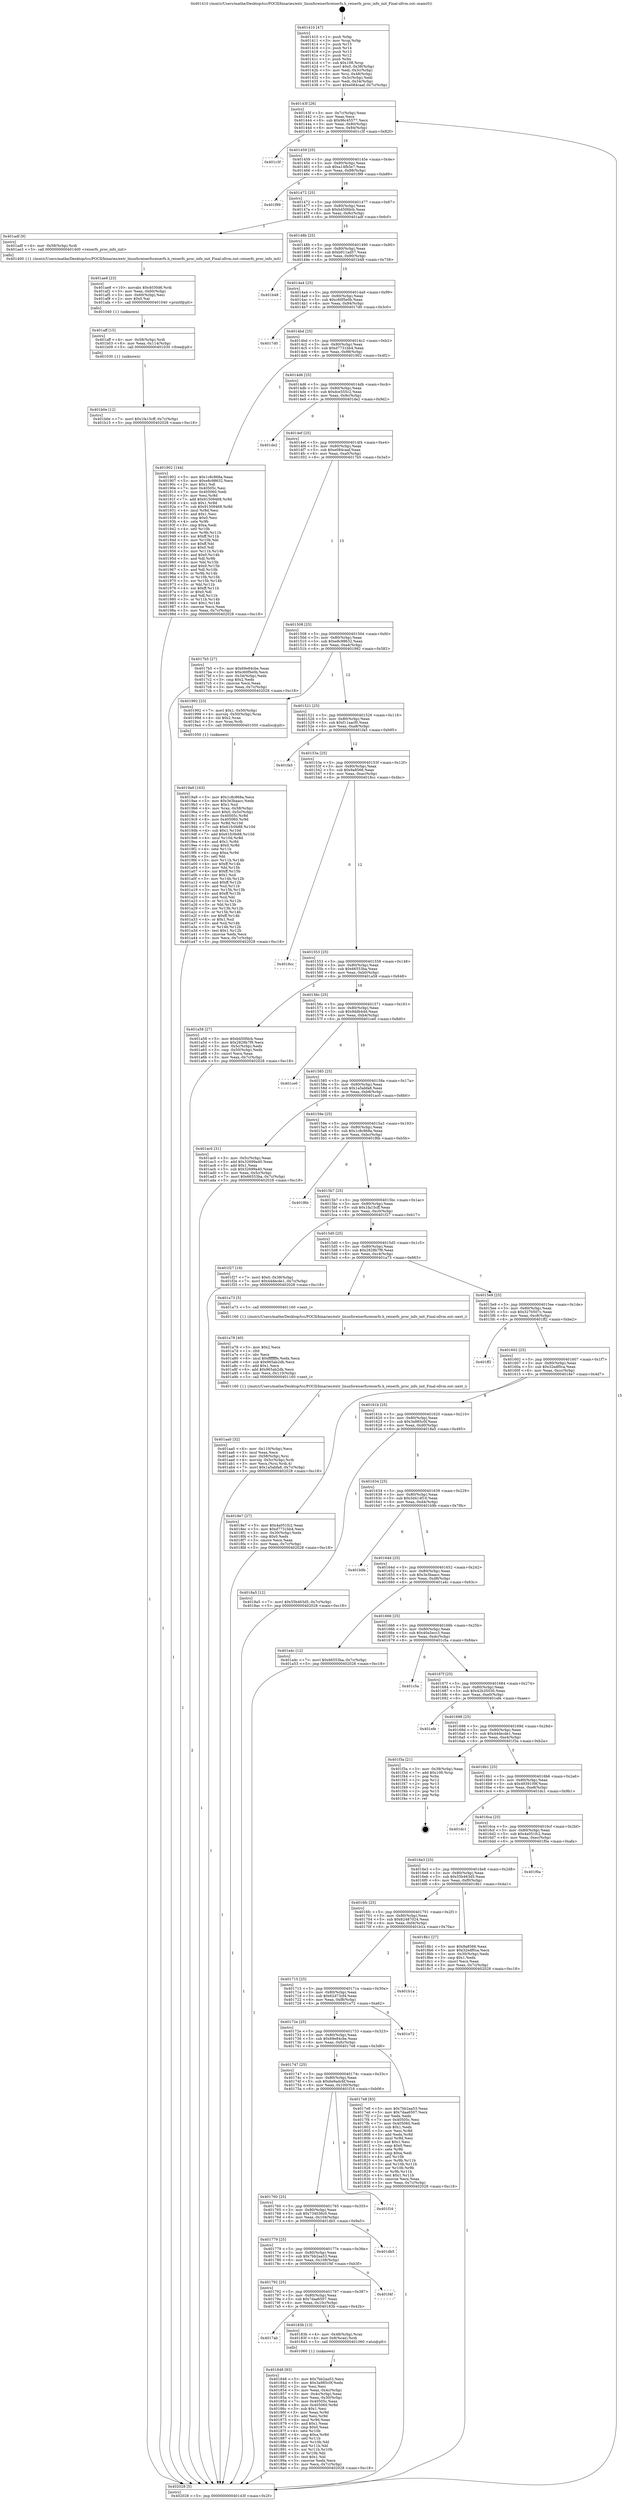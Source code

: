 digraph "0x401410" {
  label = "0x401410 (/mnt/c/Users/mathe/Desktop/tcc/POCII/binaries/extr_linuxfsreiserfsreiserfs.h_reiserfs_proc_info_init_Final-ollvm.out::main(0))"
  labelloc = "t"
  node[shape=record]

  Entry [label="",width=0.3,height=0.3,shape=circle,fillcolor=black,style=filled]
  "0x40143f" [label="{
     0x40143f [26]\l
     | [instrs]\l
     &nbsp;&nbsp;0x40143f \<+3\>: mov -0x7c(%rbp),%eax\l
     &nbsp;&nbsp;0x401442 \<+2\>: mov %eax,%ecx\l
     &nbsp;&nbsp;0x401444 \<+6\>: sub $0x96c45577,%ecx\l
     &nbsp;&nbsp;0x40144a \<+3\>: mov %eax,-0x80(%rbp)\l
     &nbsp;&nbsp;0x40144d \<+6\>: mov %ecx,-0x84(%rbp)\l
     &nbsp;&nbsp;0x401453 \<+6\>: je 0000000000401c3f \<main+0x82f\>\l
  }"]
  "0x401c3f" [label="{
     0x401c3f\l
  }", style=dashed]
  "0x401459" [label="{
     0x401459 [25]\l
     | [instrs]\l
     &nbsp;&nbsp;0x401459 \<+5\>: jmp 000000000040145e \<main+0x4e\>\l
     &nbsp;&nbsp;0x40145e \<+3\>: mov -0x80(%rbp),%eax\l
     &nbsp;&nbsp;0x401461 \<+5\>: sub $0xa14fb5e7,%eax\l
     &nbsp;&nbsp;0x401466 \<+6\>: mov %eax,-0x88(%rbp)\l
     &nbsp;&nbsp;0x40146c \<+6\>: je 0000000000401f99 \<main+0xb89\>\l
  }"]
  Exit [label="",width=0.3,height=0.3,shape=circle,fillcolor=black,style=filled,peripheries=2]
  "0x401f99" [label="{
     0x401f99\l
  }", style=dashed]
  "0x401472" [label="{
     0x401472 [25]\l
     | [instrs]\l
     &nbsp;&nbsp;0x401472 \<+5\>: jmp 0000000000401477 \<main+0x67\>\l
     &nbsp;&nbsp;0x401477 \<+3\>: mov -0x80(%rbp),%eax\l
     &nbsp;&nbsp;0x40147a \<+5\>: sub $0xb450fdcb,%eax\l
     &nbsp;&nbsp;0x40147f \<+6\>: mov %eax,-0x8c(%rbp)\l
     &nbsp;&nbsp;0x401485 \<+6\>: je 0000000000401adf \<main+0x6cf\>\l
  }"]
  "0x401b0e" [label="{
     0x401b0e [12]\l
     | [instrs]\l
     &nbsp;&nbsp;0x401b0e \<+7\>: movl $0x1fa15cff,-0x7c(%rbp)\l
     &nbsp;&nbsp;0x401b15 \<+5\>: jmp 0000000000402028 \<main+0xc18\>\l
  }"]
  "0x401adf" [label="{
     0x401adf [9]\l
     | [instrs]\l
     &nbsp;&nbsp;0x401adf \<+4\>: mov -0x58(%rbp),%rdi\l
     &nbsp;&nbsp;0x401ae3 \<+5\>: call 0000000000401400 \<reiserfs_proc_info_init\>\l
     | [calls]\l
     &nbsp;&nbsp;0x401400 \{1\} (/mnt/c/Users/mathe/Desktop/tcc/POCII/binaries/extr_linuxfsreiserfsreiserfs.h_reiserfs_proc_info_init_Final-ollvm.out::reiserfs_proc_info_init)\l
  }"]
  "0x40148b" [label="{
     0x40148b [25]\l
     | [instrs]\l
     &nbsp;&nbsp;0x40148b \<+5\>: jmp 0000000000401490 \<main+0x80\>\l
     &nbsp;&nbsp;0x401490 \<+3\>: mov -0x80(%rbp),%eax\l
     &nbsp;&nbsp;0x401493 \<+5\>: sub $0xb911ad57,%eax\l
     &nbsp;&nbsp;0x401498 \<+6\>: mov %eax,-0x90(%rbp)\l
     &nbsp;&nbsp;0x40149e \<+6\>: je 0000000000401b48 \<main+0x738\>\l
  }"]
  "0x401aff" [label="{
     0x401aff [15]\l
     | [instrs]\l
     &nbsp;&nbsp;0x401aff \<+4\>: mov -0x58(%rbp),%rdi\l
     &nbsp;&nbsp;0x401b03 \<+6\>: mov %eax,-0x114(%rbp)\l
     &nbsp;&nbsp;0x401b09 \<+5\>: call 0000000000401030 \<free@plt\>\l
     | [calls]\l
     &nbsp;&nbsp;0x401030 \{1\} (unknown)\l
  }"]
  "0x401b48" [label="{
     0x401b48\l
  }", style=dashed]
  "0x4014a4" [label="{
     0x4014a4 [25]\l
     | [instrs]\l
     &nbsp;&nbsp;0x4014a4 \<+5\>: jmp 00000000004014a9 \<main+0x99\>\l
     &nbsp;&nbsp;0x4014a9 \<+3\>: mov -0x80(%rbp),%eax\l
     &nbsp;&nbsp;0x4014ac \<+5\>: sub $0xc60f5e0b,%eax\l
     &nbsp;&nbsp;0x4014b1 \<+6\>: mov %eax,-0x94(%rbp)\l
     &nbsp;&nbsp;0x4014b7 \<+6\>: je 00000000004017d0 \<main+0x3c0\>\l
  }"]
  "0x401ae8" [label="{
     0x401ae8 [23]\l
     | [instrs]\l
     &nbsp;&nbsp;0x401ae8 \<+10\>: movabs $0x4030d6,%rdi\l
     &nbsp;&nbsp;0x401af2 \<+3\>: mov %eax,-0x60(%rbp)\l
     &nbsp;&nbsp;0x401af5 \<+3\>: mov -0x60(%rbp),%esi\l
     &nbsp;&nbsp;0x401af8 \<+2\>: mov $0x0,%al\l
     &nbsp;&nbsp;0x401afa \<+5\>: call 0000000000401040 \<printf@plt\>\l
     | [calls]\l
     &nbsp;&nbsp;0x401040 \{1\} (unknown)\l
  }"]
  "0x4017d0" [label="{
     0x4017d0\l
  }", style=dashed]
  "0x4014bd" [label="{
     0x4014bd [25]\l
     | [instrs]\l
     &nbsp;&nbsp;0x4014bd \<+5\>: jmp 00000000004014c2 \<main+0xb2\>\l
     &nbsp;&nbsp;0x4014c2 \<+3\>: mov -0x80(%rbp),%eax\l
     &nbsp;&nbsp;0x4014c5 \<+5\>: sub $0xd7731bb4,%eax\l
     &nbsp;&nbsp;0x4014ca \<+6\>: mov %eax,-0x98(%rbp)\l
     &nbsp;&nbsp;0x4014d0 \<+6\>: je 0000000000401902 \<main+0x4f2\>\l
  }"]
  "0x401aa0" [label="{
     0x401aa0 [32]\l
     | [instrs]\l
     &nbsp;&nbsp;0x401aa0 \<+6\>: mov -0x110(%rbp),%ecx\l
     &nbsp;&nbsp;0x401aa6 \<+3\>: imul %eax,%ecx\l
     &nbsp;&nbsp;0x401aa9 \<+4\>: mov -0x58(%rbp),%rsi\l
     &nbsp;&nbsp;0x401aad \<+4\>: movslq -0x5c(%rbp),%rdi\l
     &nbsp;&nbsp;0x401ab1 \<+3\>: mov %ecx,(%rsi,%rdi,4)\l
     &nbsp;&nbsp;0x401ab4 \<+7\>: movl $0x1a5abfa8,-0x7c(%rbp)\l
     &nbsp;&nbsp;0x401abb \<+5\>: jmp 0000000000402028 \<main+0xc18\>\l
  }"]
  "0x401902" [label="{
     0x401902 [144]\l
     | [instrs]\l
     &nbsp;&nbsp;0x401902 \<+5\>: mov $0x1c8c868a,%eax\l
     &nbsp;&nbsp;0x401907 \<+5\>: mov $0xe8c98632,%ecx\l
     &nbsp;&nbsp;0x40190c \<+2\>: mov $0x1,%dl\l
     &nbsp;&nbsp;0x40190e \<+7\>: mov 0x40505c,%esi\l
     &nbsp;&nbsp;0x401915 \<+7\>: mov 0x405060,%edi\l
     &nbsp;&nbsp;0x40191c \<+3\>: mov %esi,%r8d\l
     &nbsp;&nbsp;0x40191f \<+7\>: add $0x91509468,%r8d\l
     &nbsp;&nbsp;0x401926 \<+4\>: sub $0x1,%r8d\l
     &nbsp;&nbsp;0x40192a \<+7\>: sub $0x91509468,%r8d\l
     &nbsp;&nbsp;0x401931 \<+4\>: imul %r8d,%esi\l
     &nbsp;&nbsp;0x401935 \<+3\>: and $0x1,%esi\l
     &nbsp;&nbsp;0x401938 \<+3\>: cmp $0x0,%esi\l
     &nbsp;&nbsp;0x40193b \<+4\>: sete %r9b\l
     &nbsp;&nbsp;0x40193f \<+3\>: cmp $0xa,%edi\l
     &nbsp;&nbsp;0x401942 \<+4\>: setl %r10b\l
     &nbsp;&nbsp;0x401946 \<+3\>: mov %r9b,%r11b\l
     &nbsp;&nbsp;0x401949 \<+4\>: xor $0xff,%r11b\l
     &nbsp;&nbsp;0x40194d \<+3\>: mov %r10b,%bl\l
     &nbsp;&nbsp;0x401950 \<+3\>: xor $0xff,%bl\l
     &nbsp;&nbsp;0x401953 \<+3\>: xor $0x0,%dl\l
     &nbsp;&nbsp;0x401956 \<+3\>: mov %r11b,%r14b\l
     &nbsp;&nbsp;0x401959 \<+4\>: and $0x0,%r14b\l
     &nbsp;&nbsp;0x40195d \<+3\>: and %dl,%r9b\l
     &nbsp;&nbsp;0x401960 \<+3\>: mov %bl,%r15b\l
     &nbsp;&nbsp;0x401963 \<+4\>: and $0x0,%r15b\l
     &nbsp;&nbsp;0x401967 \<+3\>: and %dl,%r10b\l
     &nbsp;&nbsp;0x40196a \<+3\>: or %r9b,%r14b\l
     &nbsp;&nbsp;0x40196d \<+3\>: or %r10b,%r15b\l
     &nbsp;&nbsp;0x401970 \<+3\>: xor %r15b,%r14b\l
     &nbsp;&nbsp;0x401973 \<+3\>: or %bl,%r11b\l
     &nbsp;&nbsp;0x401976 \<+4\>: xor $0xff,%r11b\l
     &nbsp;&nbsp;0x40197a \<+3\>: or $0x0,%dl\l
     &nbsp;&nbsp;0x40197d \<+3\>: and %dl,%r11b\l
     &nbsp;&nbsp;0x401980 \<+3\>: or %r11b,%r14b\l
     &nbsp;&nbsp;0x401983 \<+4\>: test $0x1,%r14b\l
     &nbsp;&nbsp;0x401987 \<+3\>: cmovne %ecx,%eax\l
     &nbsp;&nbsp;0x40198a \<+3\>: mov %eax,-0x7c(%rbp)\l
     &nbsp;&nbsp;0x40198d \<+5\>: jmp 0000000000402028 \<main+0xc18\>\l
  }"]
  "0x4014d6" [label="{
     0x4014d6 [25]\l
     | [instrs]\l
     &nbsp;&nbsp;0x4014d6 \<+5\>: jmp 00000000004014db \<main+0xcb\>\l
     &nbsp;&nbsp;0x4014db \<+3\>: mov -0x80(%rbp),%eax\l
     &nbsp;&nbsp;0x4014de \<+5\>: sub $0xdce555c2,%eax\l
     &nbsp;&nbsp;0x4014e3 \<+6\>: mov %eax,-0x9c(%rbp)\l
     &nbsp;&nbsp;0x4014e9 \<+6\>: je 0000000000401de2 \<main+0x9d2\>\l
  }"]
  "0x401a78" [label="{
     0x401a78 [40]\l
     | [instrs]\l
     &nbsp;&nbsp;0x401a78 \<+5\>: mov $0x2,%ecx\l
     &nbsp;&nbsp;0x401a7d \<+1\>: cltd\l
     &nbsp;&nbsp;0x401a7e \<+2\>: idiv %ecx\l
     &nbsp;&nbsp;0x401a80 \<+6\>: imul $0xfffffffe,%edx,%ecx\l
     &nbsp;&nbsp;0x401a86 \<+6\>: sub $0x965ab2db,%ecx\l
     &nbsp;&nbsp;0x401a8c \<+3\>: add $0x1,%ecx\l
     &nbsp;&nbsp;0x401a8f \<+6\>: add $0x965ab2db,%ecx\l
     &nbsp;&nbsp;0x401a95 \<+6\>: mov %ecx,-0x110(%rbp)\l
     &nbsp;&nbsp;0x401a9b \<+5\>: call 0000000000401160 \<next_i\>\l
     | [calls]\l
     &nbsp;&nbsp;0x401160 \{1\} (/mnt/c/Users/mathe/Desktop/tcc/POCII/binaries/extr_linuxfsreiserfsreiserfs.h_reiserfs_proc_info_init_Final-ollvm.out::next_i)\l
  }"]
  "0x401de2" [label="{
     0x401de2\l
  }", style=dashed]
  "0x4014ef" [label="{
     0x4014ef [25]\l
     | [instrs]\l
     &nbsp;&nbsp;0x4014ef \<+5\>: jmp 00000000004014f4 \<main+0xe4\>\l
     &nbsp;&nbsp;0x4014f4 \<+3\>: mov -0x80(%rbp),%eax\l
     &nbsp;&nbsp;0x4014f7 \<+5\>: sub $0xe084caaf,%eax\l
     &nbsp;&nbsp;0x4014fc \<+6\>: mov %eax,-0xa0(%rbp)\l
     &nbsp;&nbsp;0x401502 \<+6\>: je 00000000004017b5 \<main+0x3a5\>\l
  }"]
  "0x4019a9" [label="{
     0x4019a9 [163]\l
     | [instrs]\l
     &nbsp;&nbsp;0x4019a9 \<+5\>: mov $0x1c8c868a,%ecx\l
     &nbsp;&nbsp;0x4019ae \<+5\>: mov $0x3e3baacc,%edx\l
     &nbsp;&nbsp;0x4019b3 \<+3\>: mov $0x1,%sil\l
     &nbsp;&nbsp;0x4019b6 \<+4\>: mov %rax,-0x58(%rbp)\l
     &nbsp;&nbsp;0x4019ba \<+7\>: movl $0x0,-0x5c(%rbp)\l
     &nbsp;&nbsp;0x4019c1 \<+8\>: mov 0x40505c,%r8d\l
     &nbsp;&nbsp;0x4019c9 \<+8\>: mov 0x405060,%r9d\l
     &nbsp;&nbsp;0x4019d1 \<+3\>: mov %r8d,%r10d\l
     &nbsp;&nbsp;0x4019d4 \<+7\>: sub $0x61fc0b88,%r10d\l
     &nbsp;&nbsp;0x4019db \<+4\>: sub $0x1,%r10d\l
     &nbsp;&nbsp;0x4019df \<+7\>: add $0x61fc0b88,%r10d\l
     &nbsp;&nbsp;0x4019e6 \<+4\>: imul %r10d,%r8d\l
     &nbsp;&nbsp;0x4019ea \<+4\>: and $0x1,%r8d\l
     &nbsp;&nbsp;0x4019ee \<+4\>: cmp $0x0,%r8d\l
     &nbsp;&nbsp;0x4019f2 \<+4\>: sete %r11b\l
     &nbsp;&nbsp;0x4019f6 \<+4\>: cmp $0xa,%r9d\l
     &nbsp;&nbsp;0x4019fa \<+3\>: setl %bl\l
     &nbsp;&nbsp;0x4019fd \<+3\>: mov %r11b,%r14b\l
     &nbsp;&nbsp;0x401a00 \<+4\>: xor $0xff,%r14b\l
     &nbsp;&nbsp;0x401a04 \<+3\>: mov %bl,%r15b\l
     &nbsp;&nbsp;0x401a07 \<+4\>: xor $0xff,%r15b\l
     &nbsp;&nbsp;0x401a0b \<+4\>: xor $0x1,%sil\l
     &nbsp;&nbsp;0x401a0f \<+3\>: mov %r14b,%r12b\l
     &nbsp;&nbsp;0x401a12 \<+4\>: and $0xff,%r12b\l
     &nbsp;&nbsp;0x401a16 \<+3\>: and %sil,%r11b\l
     &nbsp;&nbsp;0x401a19 \<+3\>: mov %r15b,%r13b\l
     &nbsp;&nbsp;0x401a1c \<+4\>: and $0xff,%r13b\l
     &nbsp;&nbsp;0x401a20 \<+3\>: and %sil,%bl\l
     &nbsp;&nbsp;0x401a23 \<+3\>: or %r11b,%r12b\l
     &nbsp;&nbsp;0x401a26 \<+3\>: or %bl,%r13b\l
     &nbsp;&nbsp;0x401a29 \<+3\>: xor %r13b,%r12b\l
     &nbsp;&nbsp;0x401a2c \<+3\>: or %r15b,%r14b\l
     &nbsp;&nbsp;0x401a2f \<+4\>: xor $0xff,%r14b\l
     &nbsp;&nbsp;0x401a33 \<+4\>: or $0x1,%sil\l
     &nbsp;&nbsp;0x401a37 \<+3\>: and %sil,%r14b\l
     &nbsp;&nbsp;0x401a3a \<+3\>: or %r14b,%r12b\l
     &nbsp;&nbsp;0x401a3d \<+4\>: test $0x1,%r12b\l
     &nbsp;&nbsp;0x401a41 \<+3\>: cmovne %edx,%ecx\l
     &nbsp;&nbsp;0x401a44 \<+3\>: mov %ecx,-0x7c(%rbp)\l
     &nbsp;&nbsp;0x401a47 \<+5\>: jmp 0000000000402028 \<main+0xc18\>\l
  }"]
  "0x4017b5" [label="{
     0x4017b5 [27]\l
     | [instrs]\l
     &nbsp;&nbsp;0x4017b5 \<+5\>: mov $0x69e84cbe,%eax\l
     &nbsp;&nbsp;0x4017ba \<+5\>: mov $0xc60f5e0b,%ecx\l
     &nbsp;&nbsp;0x4017bf \<+3\>: mov -0x34(%rbp),%edx\l
     &nbsp;&nbsp;0x4017c2 \<+3\>: cmp $0x2,%edx\l
     &nbsp;&nbsp;0x4017c5 \<+3\>: cmovne %ecx,%eax\l
     &nbsp;&nbsp;0x4017c8 \<+3\>: mov %eax,-0x7c(%rbp)\l
     &nbsp;&nbsp;0x4017cb \<+5\>: jmp 0000000000402028 \<main+0xc18\>\l
  }"]
  "0x401508" [label="{
     0x401508 [25]\l
     | [instrs]\l
     &nbsp;&nbsp;0x401508 \<+5\>: jmp 000000000040150d \<main+0xfd\>\l
     &nbsp;&nbsp;0x40150d \<+3\>: mov -0x80(%rbp),%eax\l
     &nbsp;&nbsp;0x401510 \<+5\>: sub $0xe8c98632,%eax\l
     &nbsp;&nbsp;0x401515 \<+6\>: mov %eax,-0xa4(%rbp)\l
     &nbsp;&nbsp;0x40151b \<+6\>: je 0000000000401992 \<main+0x582\>\l
  }"]
  "0x402028" [label="{
     0x402028 [5]\l
     | [instrs]\l
     &nbsp;&nbsp;0x402028 \<+5\>: jmp 000000000040143f \<main+0x2f\>\l
  }"]
  "0x401410" [label="{
     0x401410 [47]\l
     | [instrs]\l
     &nbsp;&nbsp;0x401410 \<+1\>: push %rbp\l
     &nbsp;&nbsp;0x401411 \<+3\>: mov %rsp,%rbp\l
     &nbsp;&nbsp;0x401414 \<+2\>: push %r15\l
     &nbsp;&nbsp;0x401416 \<+2\>: push %r14\l
     &nbsp;&nbsp;0x401418 \<+2\>: push %r13\l
     &nbsp;&nbsp;0x40141a \<+2\>: push %r12\l
     &nbsp;&nbsp;0x40141c \<+1\>: push %rbx\l
     &nbsp;&nbsp;0x40141d \<+7\>: sub $0x108,%rsp\l
     &nbsp;&nbsp;0x401424 \<+7\>: movl $0x0,-0x38(%rbp)\l
     &nbsp;&nbsp;0x40142b \<+3\>: mov %edi,-0x3c(%rbp)\l
     &nbsp;&nbsp;0x40142e \<+4\>: mov %rsi,-0x48(%rbp)\l
     &nbsp;&nbsp;0x401432 \<+3\>: mov -0x3c(%rbp),%edi\l
     &nbsp;&nbsp;0x401435 \<+3\>: mov %edi,-0x34(%rbp)\l
     &nbsp;&nbsp;0x401438 \<+7\>: movl $0xe084caaf,-0x7c(%rbp)\l
  }"]
  "0x401848" [label="{
     0x401848 [93]\l
     | [instrs]\l
     &nbsp;&nbsp;0x401848 \<+5\>: mov $0x7bb2aa53,%ecx\l
     &nbsp;&nbsp;0x40184d \<+5\>: mov $0x3a985c0f,%edx\l
     &nbsp;&nbsp;0x401852 \<+2\>: xor %esi,%esi\l
     &nbsp;&nbsp;0x401854 \<+3\>: mov %eax,-0x4c(%rbp)\l
     &nbsp;&nbsp;0x401857 \<+3\>: mov -0x4c(%rbp),%eax\l
     &nbsp;&nbsp;0x40185a \<+3\>: mov %eax,-0x30(%rbp)\l
     &nbsp;&nbsp;0x40185d \<+7\>: mov 0x40505c,%eax\l
     &nbsp;&nbsp;0x401864 \<+8\>: mov 0x405060,%r8d\l
     &nbsp;&nbsp;0x40186c \<+3\>: sub $0x1,%esi\l
     &nbsp;&nbsp;0x40186f \<+3\>: mov %eax,%r9d\l
     &nbsp;&nbsp;0x401872 \<+3\>: add %esi,%r9d\l
     &nbsp;&nbsp;0x401875 \<+4\>: imul %r9d,%eax\l
     &nbsp;&nbsp;0x401879 \<+3\>: and $0x1,%eax\l
     &nbsp;&nbsp;0x40187c \<+3\>: cmp $0x0,%eax\l
     &nbsp;&nbsp;0x40187f \<+4\>: sete %r10b\l
     &nbsp;&nbsp;0x401883 \<+4\>: cmp $0xa,%r8d\l
     &nbsp;&nbsp;0x401887 \<+4\>: setl %r11b\l
     &nbsp;&nbsp;0x40188b \<+3\>: mov %r10b,%bl\l
     &nbsp;&nbsp;0x40188e \<+3\>: and %r11b,%bl\l
     &nbsp;&nbsp;0x401891 \<+3\>: xor %r11b,%r10b\l
     &nbsp;&nbsp;0x401894 \<+3\>: or %r10b,%bl\l
     &nbsp;&nbsp;0x401897 \<+3\>: test $0x1,%bl\l
     &nbsp;&nbsp;0x40189a \<+3\>: cmovne %edx,%ecx\l
     &nbsp;&nbsp;0x40189d \<+3\>: mov %ecx,-0x7c(%rbp)\l
     &nbsp;&nbsp;0x4018a0 \<+5\>: jmp 0000000000402028 \<main+0xc18\>\l
  }"]
  "0x401992" [label="{
     0x401992 [23]\l
     | [instrs]\l
     &nbsp;&nbsp;0x401992 \<+7\>: movl $0x1,-0x50(%rbp)\l
     &nbsp;&nbsp;0x401999 \<+4\>: movslq -0x50(%rbp),%rax\l
     &nbsp;&nbsp;0x40199d \<+4\>: shl $0x2,%rax\l
     &nbsp;&nbsp;0x4019a1 \<+3\>: mov %rax,%rdi\l
     &nbsp;&nbsp;0x4019a4 \<+5\>: call 0000000000401050 \<malloc@plt\>\l
     | [calls]\l
     &nbsp;&nbsp;0x401050 \{1\} (unknown)\l
  }"]
  "0x401521" [label="{
     0x401521 [25]\l
     | [instrs]\l
     &nbsp;&nbsp;0x401521 \<+5\>: jmp 0000000000401526 \<main+0x116\>\l
     &nbsp;&nbsp;0x401526 \<+3\>: mov -0x80(%rbp),%eax\l
     &nbsp;&nbsp;0x401529 \<+5\>: sub $0xf11aacf0,%eax\l
     &nbsp;&nbsp;0x40152e \<+6\>: mov %eax,-0xa8(%rbp)\l
     &nbsp;&nbsp;0x401534 \<+6\>: je 0000000000401fa5 \<main+0xb95\>\l
  }"]
  "0x4017ab" [label="{
     0x4017ab\l
  }", style=dashed]
  "0x401fa5" [label="{
     0x401fa5\l
  }", style=dashed]
  "0x40153a" [label="{
     0x40153a [25]\l
     | [instrs]\l
     &nbsp;&nbsp;0x40153a \<+5\>: jmp 000000000040153f \<main+0x12f\>\l
     &nbsp;&nbsp;0x40153f \<+3\>: mov -0x80(%rbp),%eax\l
     &nbsp;&nbsp;0x401542 \<+5\>: sub $0x9a8566,%eax\l
     &nbsp;&nbsp;0x401547 \<+6\>: mov %eax,-0xac(%rbp)\l
     &nbsp;&nbsp;0x40154d \<+6\>: je 00000000004018cc \<main+0x4bc\>\l
  }"]
  "0x40183b" [label="{
     0x40183b [13]\l
     | [instrs]\l
     &nbsp;&nbsp;0x40183b \<+4\>: mov -0x48(%rbp),%rax\l
     &nbsp;&nbsp;0x40183f \<+4\>: mov 0x8(%rax),%rdi\l
     &nbsp;&nbsp;0x401843 \<+5\>: call 0000000000401060 \<atoi@plt\>\l
     | [calls]\l
     &nbsp;&nbsp;0x401060 \{1\} (unknown)\l
  }"]
  "0x4018cc" [label="{
     0x4018cc\l
  }", style=dashed]
  "0x401553" [label="{
     0x401553 [25]\l
     | [instrs]\l
     &nbsp;&nbsp;0x401553 \<+5\>: jmp 0000000000401558 \<main+0x148\>\l
     &nbsp;&nbsp;0x401558 \<+3\>: mov -0x80(%rbp),%eax\l
     &nbsp;&nbsp;0x40155b \<+5\>: sub $0x66553ba,%eax\l
     &nbsp;&nbsp;0x401560 \<+6\>: mov %eax,-0xb0(%rbp)\l
     &nbsp;&nbsp;0x401566 \<+6\>: je 0000000000401a58 \<main+0x648\>\l
  }"]
  "0x401792" [label="{
     0x401792 [25]\l
     | [instrs]\l
     &nbsp;&nbsp;0x401792 \<+5\>: jmp 0000000000401797 \<main+0x387\>\l
     &nbsp;&nbsp;0x401797 \<+3\>: mov -0x80(%rbp),%eax\l
     &nbsp;&nbsp;0x40179a \<+5\>: sub $0x7daa6507,%eax\l
     &nbsp;&nbsp;0x40179f \<+6\>: mov %eax,-0x10c(%rbp)\l
     &nbsp;&nbsp;0x4017a5 \<+6\>: je 000000000040183b \<main+0x42b\>\l
  }"]
  "0x401a58" [label="{
     0x401a58 [27]\l
     | [instrs]\l
     &nbsp;&nbsp;0x401a58 \<+5\>: mov $0xb450fdcb,%eax\l
     &nbsp;&nbsp;0x401a5d \<+5\>: mov $0x2828b7f9,%ecx\l
     &nbsp;&nbsp;0x401a62 \<+3\>: mov -0x5c(%rbp),%edx\l
     &nbsp;&nbsp;0x401a65 \<+3\>: cmp -0x50(%rbp),%edx\l
     &nbsp;&nbsp;0x401a68 \<+3\>: cmovl %ecx,%eax\l
     &nbsp;&nbsp;0x401a6b \<+3\>: mov %eax,-0x7c(%rbp)\l
     &nbsp;&nbsp;0x401a6e \<+5\>: jmp 0000000000402028 \<main+0xc18\>\l
  }"]
  "0x40156c" [label="{
     0x40156c [25]\l
     | [instrs]\l
     &nbsp;&nbsp;0x40156c \<+5\>: jmp 0000000000401571 \<main+0x161\>\l
     &nbsp;&nbsp;0x401571 \<+3\>: mov -0x80(%rbp),%eax\l
     &nbsp;&nbsp;0x401574 \<+5\>: sub $0x9ddb44d,%eax\l
     &nbsp;&nbsp;0x401579 \<+6\>: mov %eax,-0xb4(%rbp)\l
     &nbsp;&nbsp;0x40157f \<+6\>: je 0000000000401ce0 \<main+0x8d0\>\l
  }"]
  "0x401f4f" [label="{
     0x401f4f\l
  }", style=dashed]
  "0x401ce0" [label="{
     0x401ce0\l
  }", style=dashed]
  "0x401585" [label="{
     0x401585 [25]\l
     | [instrs]\l
     &nbsp;&nbsp;0x401585 \<+5\>: jmp 000000000040158a \<main+0x17a\>\l
     &nbsp;&nbsp;0x40158a \<+3\>: mov -0x80(%rbp),%eax\l
     &nbsp;&nbsp;0x40158d \<+5\>: sub $0x1a5abfa8,%eax\l
     &nbsp;&nbsp;0x401592 \<+6\>: mov %eax,-0xb8(%rbp)\l
     &nbsp;&nbsp;0x401598 \<+6\>: je 0000000000401ac0 \<main+0x6b0\>\l
  }"]
  "0x401779" [label="{
     0x401779 [25]\l
     | [instrs]\l
     &nbsp;&nbsp;0x401779 \<+5\>: jmp 000000000040177e \<main+0x36e\>\l
     &nbsp;&nbsp;0x40177e \<+3\>: mov -0x80(%rbp),%eax\l
     &nbsp;&nbsp;0x401781 \<+5\>: sub $0x7bb2aa53,%eax\l
     &nbsp;&nbsp;0x401786 \<+6\>: mov %eax,-0x108(%rbp)\l
     &nbsp;&nbsp;0x40178c \<+6\>: je 0000000000401f4f \<main+0xb3f\>\l
  }"]
  "0x401ac0" [label="{
     0x401ac0 [31]\l
     | [instrs]\l
     &nbsp;&nbsp;0x401ac0 \<+3\>: mov -0x5c(%rbp),%eax\l
     &nbsp;&nbsp;0x401ac3 \<+5\>: add $0x32699a40,%eax\l
     &nbsp;&nbsp;0x401ac8 \<+3\>: add $0x1,%eax\l
     &nbsp;&nbsp;0x401acb \<+5\>: sub $0x32699a40,%eax\l
     &nbsp;&nbsp;0x401ad0 \<+3\>: mov %eax,-0x5c(%rbp)\l
     &nbsp;&nbsp;0x401ad3 \<+7\>: movl $0x66553ba,-0x7c(%rbp)\l
     &nbsp;&nbsp;0x401ada \<+5\>: jmp 0000000000402028 \<main+0xc18\>\l
  }"]
  "0x40159e" [label="{
     0x40159e [25]\l
     | [instrs]\l
     &nbsp;&nbsp;0x40159e \<+5\>: jmp 00000000004015a3 \<main+0x193\>\l
     &nbsp;&nbsp;0x4015a3 \<+3\>: mov -0x80(%rbp),%eax\l
     &nbsp;&nbsp;0x4015a6 \<+5\>: sub $0x1c8c868a,%eax\l
     &nbsp;&nbsp;0x4015ab \<+6\>: mov %eax,-0xbc(%rbp)\l
     &nbsp;&nbsp;0x4015b1 \<+6\>: je 0000000000401f6b \<main+0xb5b\>\l
  }"]
  "0x401db5" [label="{
     0x401db5\l
  }", style=dashed]
  "0x401f6b" [label="{
     0x401f6b\l
  }", style=dashed]
  "0x4015b7" [label="{
     0x4015b7 [25]\l
     | [instrs]\l
     &nbsp;&nbsp;0x4015b7 \<+5\>: jmp 00000000004015bc \<main+0x1ac\>\l
     &nbsp;&nbsp;0x4015bc \<+3\>: mov -0x80(%rbp),%eax\l
     &nbsp;&nbsp;0x4015bf \<+5\>: sub $0x1fa15cff,%eax\l
     &nbsp;&nbsp;0x4015c4 \<+6\>: mov %eax,-0xc0(%rbp)\l
     &nbsp;&nbsp;0x4015ca \<+6\>: je 0000000000401f27 \<main+0xb17\>\l
  }"]
  "0x401760" [label="{
     0x401760 [25]\l
     | [instrs]\l
     &nbsp;&nbsp;0x401760 \<+5\>: jmp 0000000000401765 \<main+0x355\>\l
     &nbsp;&nbsp;0x401765 \<+3\>: mov -0x80(%rbp),%eax\l
     &nbsp;&nbsp;0x401768 \<+5\>: sub $0x734036c0,%eax\l
     &nbsp;&nbsp;0x40176d \<+6\>: mov %eax,-0x104(%rbp)\l
     &nbsp;&nbsp;0x401773 \<+6\>: je 0000000000401db5 \<main+0x9a5\>\l
  }"]
  "0x401f27" [label="{
     0x401f27 [19]\l
     | [instrs]\l
     &nbsp;&nbsp;0x401f27 \<+7\>: movl $0x0,-0x38(%rbp)\l
     &nbsp;&nbsp;0x401f2e \<+7\>: movl $0x44decde1,-0x7c(%rbp)\l
     &nbsp;&nbsp;0x401f35 \<+5\>: jmp 0000000000402028 \<main+0xc18\>\l
  }"]
  "0x4015d0" [label="{
     0x4015d0 [25]\l
     | [instrs]\l
     &nbsp;&nbsp;0x4015d0 \<+5\>: jmp 00000000004015d5 \<main+0x1c5\>\l
     &nbsp;&nbsp;0x4015d5 \<+3\>: mov -0x80(%rbp),%eax\l
     &nbsp;&nbsp;0x4015d8 \<+5\>: sub $0x2828b7f9,%eax\l
     &nbsp;&nbsp;0x4015dd \<+6\>: mov %eax,-0xc4(%rbp)\l
     &nbsp;&nbsp;0x4015e3 \<+6\>: je 0000000000401a73 \<main+0x663\>\l
  }"]
  "0x401f16" [label="{
     0x401f16\l
  }", style=dashed]
  "0x401a73" [label="{
     0x401a73 [5]\l
     | [instrs]\l
     &nbsp;&nbsp;0x401a73 \<+5\>: call 0000000000401160 \<next_i\>\l
     | [calls]\l
     &nbsp;&nbsp;0x401160 \{1\} (/mnt/c/Users/mathe/Desktop/tcc/POCII/binaries/extr_linuxfsreiserfsreiserfs.h_reiserfs_proc_info_init_Final-ollvm.out::next_i)\l
  }"]
  "0x4015e9" [label="{
     0x4015e9 [25]\l
     | [instrs]\l
     &nbsp;&nbsp;0x4015e9 \<+5\>: jmp 00000000004015ee \<main+0x1de\>\l
     &nbsp;&nbsp;0x4015ee \<+3\>: mov -0x80(%rbp),%eax\l
     &nbsp;&nbsp;0x4015f1 \<+5\>: sub $0x3270507c,%eax\l
     &nbsp;&nbsp;0x4015f6 \<+6\>: mov %eax,-0xc8(%rbp)\l
     &nbsp;&nbsp;0x4015fc \<+6\>: je 0000000000401ff2 \<main+0xbe2\>\l
  }"]
  "0x401747" [label="{
     0x401747 [25]\l
     | [instrs]\l
     &nbsp;&nbsp;0x401747 \<+5\>: jmp 000000000040174c \<main+0x33c\>\l
     &nbsp;&nbsp;0x40174c \<+3\>: mov -0x80(%rbp),%eax\l
     &nbsp;&nbsp;0x40174f \<+5\>: sub $0x6e9adc6f,%eax\l
     &nbsp;&nbsp;0x401754 \<+6\>: mov %eax,-0x100(%rbp)\l
     &nbsp;&nbsp;0x40175a \<+6\>: je 0000000000401f16 \<main+0xb06\>\l
  }"]
  "0x401ff2" [label="{
     0x401ff2\l
  }", style=dashed]
  "0x401602" [label="{
     0x401602 [25]\l
     | [instrs]\l
     &nbsp;&nbsp;0x401602 \<+5\>: jmp 0000000000401607 \<main+0x1f7\>\l
     &nbsp;&nbsp;0x401607 \<+3\>: mov -0x80(%rbp),%eax\l
     &nbsp;&nbsp;0x40160a \<+5\>: sub $0x32edf0ca,%eax\l
     &nbsp;&nbsp;0x40160f \<+6\>: mov %eax,-0xcc(%rbp)\l
     &nbsp;&nbsp;0x401615 \<+6\>: je 00000000004018e7 \<main+0x4d7\>\l
  }"]
  "0x4017e8" [label="{
     0x4017e8 [83]\l
     | [instrs]\l
     &nbsp;&nbsp;0x4017e8 \<+5\>: mov $0x7bb2aa53,%eax\l
     &nbsp;&nbsp;0x4017ed \<+5\>: mov $0x7daa6507,%ecx\l
     &nbsp;&nbsp;0x4017f2 \<+2\>: xor %edx,%edx\l
     &nbsp;&nbsp;0x4017f4 \<+7\>: mov 0x40505c,%esi\l
     &nbsp;&nbsp;0x4017fb \<+7\>: mov 0x405060,%edi\l
     &nbsp;&nbsp;0x401802 \<+3\>: sub $0x1,%edx\l
     &nbsp;&nbsp;0x401805 \<+3\>: mov %esi,%r8d\l
     &nbsp;&nbsp;0x401808 \<+3\>: add %edx,%r8d\l
     &nbsp;&nbsp;0x40180b \<+4\>: imul %r8d,%esi\l
     &nbsp;&nbsp;0x40180f \<+3\>: and $0x1,%esi\l
     &nbsp;&nbsp;0x401812 \<+3\>: cmp $0x0,%esi\l
     &nbsp;&nbsp;0x401815 \<+4\>: sete %r9b\l
     &nbsp;&nbsp;0x401819 \<+3\>: cmp $0xa,%edi\l
     &nbsp;&nbsp;0x40181c \<+4\>: setl %r10b\l
     &nbsp;&nbsp;0x401820 \<+3\>: mov %r9b,%r11b\l
     &nbsp;&nbsp;0x401823 \<+3\>: and %r10b,%r11b\l
     &nbsp;&nbsp;0x401826 \<+3\>: xor %r10b,%r9b\l
     &nbsp;&nbsp;0x401829 \<+3\>: or %r9b,%r11b\l
     &nbsp;&nbsp;0x40182c \<+4\>: test $0x1,%r11b\l
     &nbsp;&nbsp;0x401830 \<+3\>: cmovne %ecx,%eax\l
     &nbsp;&nbsp;0x401833 \<+3\>: mov %eax,-0x7c(%rbp)\l
     &nbsp;&nbsp;0x401836 \<+5\>: jmp 0000000000402028 \<main+0xc18\>\l
  }"]
  "0x4018e7" [label="{
     0x4018e7 [27]\l
     | [instrs]\l
     &nbsp;&nbsp;0x4018e7 \<+5\>: mov $0x4a051fc2,%eax\l
     &nbsp;&nbsp;0x4018ec \<+5\>: mov $0xd7731bb4,%ecx\l
     &nbsp;&nbsp;0x4018f1 \<+3\>: mov -0x30(%rbp),%edx\l
     &nbsp;&nbsp;0x4018f4 \<+3\>: cmp $0x0,%edx\l
     &nbsp;&nbsp;0x4018f7 \<+3\>: cmove %ecx,%eax\l
     &nbsp;&nbsp;0x4018fa \<+3\>: mov %eax,-0x7c(%rbp)\l
     &nbsp;&nbsp;0x4018fd \<+5\>: jmp 0000000000402028 \<main+0xc18\>\l
  }"]
  "0x40161b" [label="{
     0x40161b [25]\l
     | [instrs]\l
     &nbsp;&nbsp;0x40161b \<+5\>: jmp 0000000000401620 \<main+0x210\>\l
     &nbsp;&nbsp;0x401620 \<+3\>: mov -0x80(%rbp),%eax\l
     &nbsp;&nbsp;0x401623 \<+5\>: sub $0x3a985c0f,%eax\l
     &nbsp;&nbsp;0x401628 \<+6\>: mov %eax,-0xd0(%rbp)\l
     &nbsp;&nbsp;0x40162e \<+6\>: je 00000000004018a5 \<main+0x495\>\l
  }"]
  "0x40172e" [label="{
     0x40172e [25]\l
     | [instrs]\l
     &nbsp;&nbsp;0x40172e \<+5\>: jmp 0000000000401733 \<main+0x323\>\l
     &nbsp;&nbsp;0x401733 \<+3\>: mov -0x80(%rbp),%eax\l
     &nbsp;&nbsp;0x401736 \<+5\>: sub $0x69e84cbe,%eax\l
     &nbsp;&nbsp;0x40173b \<+6\>: mov %eax,-0xfc(%rbp)\l
     &nbsp;&nbsp;0x401741 \<+6\>: je 00000000004017e8 \<main+0x3d8\>\l
  }"]
  "0x4018a5" [label="{
     0x4018a5 [12]\l
     | [instrs]\l
     &nbsp;&nbsp;0x4018a5 \<+7\>: movl $0x55b463d5,-0x7c(%rbp)\l
     &nbsp;&nbsp;0x4018ac \<+5\>: jmp 0000000000402028 \<main+0xc18\>\l
  }"]
  "0x401634" [label="{
     0x401634 [25]\l
     | [instrs]\l
     &nbsp;&nbsp;0x401634 \<+5\>: jmp 0000000000401639 \<main+0x229\>\l
     &nbsp;&nbsp;0x401639 \<+3\>: mov -0x80(%rbp),%eax\l
     &nbsp;&nbsp;0x40163c \<+5\>: sub $0x3d414f16,%eax\l
     &nbsp;&nbsp;0x401641 \<+6\>: mov %eax,-0xd4(%rbp)\l
     &nbsp;&nbsp;0x401647 \<+6\>: je 0000000000401b9b \<main+0x78b\>\l
  }"]
  "0x401e72" [label="{
     0x401e72\l
  }", style=dashed]
  "0x401b9b" [label="{
     0x401b9b\l
  }", style=dashed]
  "0x40164d" [label="{
     0x40164d [25]\l
     | [instrs]\l
     &nbsp;&nbsp;0x40164d \<+5\>: jmp 0000000000401652 \<main+0x242\>\l
     &nbsp;&nbsp;0x401652 \<+3\>: mov -0x80(%rbp),%eax\l
     &nbsp;&nbsp;0x401655 \<+5\>: sub $0x3e3baacc,%eax\l
     &nbsp;&nbsp;0x40165a \<+6\>: mov %eax,-0xd8(%rbp)\l
     &nbsp;&nbsp;0x401660 \<+6\>: je 0000000000401a4c \<main+0x63c\>\l
  }"]
  "0x401715" [label="{
     0x401715 [25]\l
     | [instrs]\l
     &nbsp;&nbsp;0x401715 \<+5\>: jmp 000000000040171a \<main+0x30a\>\l
     &nbsp;&nbsp;0x40171a \<+3\>: mov -0x80(%rbp),%eax\l
     &nbsp;&nbsp;0x40171d \<+5\>: sub $0x62d73cf4,%eax\l
     &nbsp;&nbsp;0x401722 \<+6\>: mov %eax,-0xf8(%rbp)\l
     &nbsp;&nbsp;0x401728 \<+6\>: je 0000000000401e72 \<main+0xa62\>\l
  }"]
  "0x401a4c" [label="{
     0x401a4c [12]\l
     | [instrs]\l
     &nbsp;&nbsp;0x401a4c \<+7\>: movl $0x66553ba,-0x7c(%rbp)\l
     &nbsp;&nbsp;0x401a53 \<+5\>: jmp 0000000000402028 \<main+0xc18\>\l
  }"]
  "0x401666" [label="{
     0x401666 [25]\l
     | [instrs]\l
     &nbsp;&nbsp;0x401666 \<+5\>: jmp 000000000040166b \<main+0x25b\>\l
     &nbsp;&nbsp;0x40166b \<+3\>: mov -0x80(%rbp),%eax\l
     &nbsp;&nbsp;0x40166e \<+5\>: sub $0x40a5ecc3,%eax\l
     &nbsp;&nbsp;0x401673 \<+6\>: mov %eax,-0xdc(%rbp)\l
     &nbsp;&nbsp;0x401679 \<+6\>: je 0000000000401c5a \<main+0x84a\>\l
  }"]
  "0x401b1a" [label="{
     0x401b1a\l
  }", style=dashed]
  "0x401c5a" [label="{
     0x401c5a\l
  }", style=dashed]
  "0x40167f" [label="{
     0x40167f [25]\l
     | [instrs]\l
     &nbsp;&nbsp;0x40167f \<+5\>: jmp 0000000000401684 \<main+0x274\>\l
     &nbsp;&nbsp;0x401684 \<+3\>: mov -0x80(%rbp),%eax\l
     &nbsp;&nbsp;0x401687 \<+5\>: sub $0x42b35030,%eax\l
     &nbsp;&nbsp;0x40168c \<+6\>: mov %eax,-0xe0(%rbp)\l
     &nbsp;&nbsp;0x401692 \<+6\>: je 0000000000401efe \<main+0xaee\>\l
  }"]
  "0x4016fc" [label="{
     0x4016fc [25]\l
     | [instrs]\l
     &nbsp;&nbsp;0x4016fc \<+5\>: jmp 0000000000401701 \<main+0x2f1\>\l
     &nbsp;&nbsp;0x401701 \<+3\>: mov -0x80(%rbp),%eax\l
     &nbsp;&nbsp;0x401704 \<+5\>: sub $0x62487024,%eax\l
     &nbsp;&nbsp;0x401709 \<+6\>: mov %eax,-0xf4(%rbp)\l
     &nbsp;&nbsp;0x40170f \<+6\>: je 0000000000401b1a \<main+0x70a\>\l
  }"]
  "0x401efe" [label="{
     0x401efe\l
  }", style=dashed]
  "0x401698" [label="{
     0x401698 [25]\l
     | [instrs]\l
     &nbsp;&nbsp;0x401698 \<+5\>: jmp 000000000040169d \<main+0x28d\>\l
     &nbsp;&nbsp;0x40169d \<+3\>: mov -0x80(%rbp),%eax\l
     &nbsp;&nbsp;0x4016a0 \<+5\>: sub $0x44decde1,%eax\l
     &nbsp;&nbsp;0x4016a5 \<+6\>: mov %eax,-0xe4(%rbp)\l
     &nbsp;&nbsp;0x4016ab \<+6\>: je 0000000000401f3a \<main+0xb2a\>\l
  }"]
  "0x4018b1" [label="{
     0x4018b1 [27]\l
     | [instrs]\l
     &nbsp;&nbsp;0x4018b1 \<+5\>: mov $0x9a8566,%eax\l
     &nbsp;&nbsp;0x4018b6 \<+5\>: mov $0x32edf0ca,%ecx\l
     &nbsp;&nbsp;0x4018bb \<+3\>: mov -0x30(%rbp),%edx\l
     &nbsp;&nbsp;0x4018be \<+3\>: cmp $0x1,%edx\l
     &nbsp;&nbsp;0x4018c1 \<+3\>: cmovl %ecx,%eax\l
     &nbsp;&nbsp;0x4018c4 \<+3\>: mov %eax,-0x7c(%rbp)\l
     &nbsp;&nbsp;0x4018c7 \<+5\>: jmp 0000000000402028 \<main+0xc18\>\l
  }"]
  "0x401f3a" [label="{
     0x401f3a [21]\l
     | [instrs]\l
     &nbsp;&nbsp;0x401f3a \<+3\>: mov -0x38(%rbp),%eax\l
     &nbsp;&nbsp;0x401f3d \<+7\>: add $0x108,%rsp\l
     &nbsp;&nbsp;0x401f44 \<+1\>: pop %rbx\l
     &nbsp;&nbsp;0x401f45 \<+2\>: pop %r12\l
     &nbsp;&nbsp;0x401f47 \<+2\>: pop %r13\l
     &nbsp;&nbsp;0x401f49 \<+2\>: pop %r14\l
     &nbsp;&nbsp;0x401f4b \<+2\>: pop %r15\l
     &nbsp;&nbsp;0x401f4d \<+1\>: pop %rbp\l
     &nbsp;&nbsp;0x401f4e \<+1\>: ret\l
  }"]
  "0x4016b1" [label="{
     0x4016b1 [25]\l
     | [instrs]\l
     &nbsp;&nbsp;0x4016b1 \<+5\>: jmp 00000000004016b6 \<main+0x2a6\>\l
     &nbsp;&nbsp;0x4016b6 \<+3\>: mov -0x80(%rbp),%eax\l
     &nbsp;&nbsp;0x4016b9 \<+5\>: sub $0x4939109f,%eax\l
     &nbsp;&nbsp;0x4016be \<+6\>: mov %eax,-0xe8(%rbp)\l
     &nbsp;&nbsp;0x4016c4 \<+6\>: je 0000000000401dc1 \<main+0x9b1\>\l
  }"]
  "0x4016e3" [label="{
     0x4016e3 [25]\l
     | [instrs]\l
     &nbsp;&nbsp;0x4016e3 \<+5\>: jmp 00000000004016e8 \<main+0x2d8\>\l
     &nbsp;&nbsp;0x4016e8 \<+3\>: mov -0x80(%rbp),%eax\l
     &nbsp;&nbsp;0x4016eb \<+5\>: sub $0x55b463d5,%eax\l
     &nbsp;&nbsp;0x4016f0 \<+6\>: mov %eax,-0xf0(%rbp)\l
     &nbsp;&nbsp;0x4016f6 \<+6\>: je 00000000004018b1 \<main+0x4a1\>\l
  }"]
  "0x401dc1" [label="{
     0x401dc1\l
  }", style=dashed]
  "0x4016ca" [label="{
     0x4016ca [25]\l
     | [instrs]\l
     &nbsp;&nbsp;0x4016ca \<+5\>: jmp 00000000004016cf \<main+0x2bf\>\l
     &nbsp;&nbsp;0x4016cf \<+3\>: mov -0x80(%rbp),%eax\l
     &nbsp;&nbsp;0x4016d2 \<+5\>: sub $0x4a051fc2,%eax\l
     &nbsp;&nbsp;0x4016d7 \<+6\>: mov %eax,-0xec(%rbp)\l
     &nbsp;&nbsp;0x4016dd \<+6\>: je 0000000000401f0a \<main+0xafa\>\l
  }"]
  "0x401f0a" [label="{
     0x401f0a\l
  }", style=dashed]
  Entry -> "0x401410" [label=" 1"]
  "0x40143f" -> "0x401c3f" [label=" 0"]
  "0x40143f" -> "0x401459" [label=" 16"]
  "0x401f3a" -> Exit [label=" 1"]
  "0x401459" -> "0x401f99" [label=" 0"]
  "0x401459" -> "0x401472" [label=" 16"]
  "0x401f27" -> "0x402028" [label=" 1"]
  "0x401472" -> "0x401adf" [label=" 1"]
  "0x401472" -> "0x40148b" [label=" 15"]
  "0x401b0e" -> "0x402028" [label=" 1"]
  "0x40148b" -> "0x401b48" [label=" 0"]
  "0x40148b" -> "0x4014a4" [label=" 15"]
  "0x401aff" -> "0x401b0e" [label=" 1"]
  "0x4014a4" -> "0x4017d0" [label=" 0"]
  "0x4014a4" -> "0x4014bd" [label=" 15"]
  "0x401ae8" -> "0x401aff" [label=" 1"]
  "0x4014bd" -> "0x401902" [label=" 1"]
  "0x4014bd" -> "0x4014d6" [label=" 14"]
  "0x401adf" -> "0x401ae8" [label=" 1"]
  "0x4014d6" -> "0x401de2" [label=" 0"]
  "0x4014d6" -> "0x4014ef" [label=" 14"]
  "0x401ac0" -> "0x402028" [label=" 1"]
  "0x4014ef" -> "0x4017b5" [label=" 1"]
  "0x4014ef" -> "0x401508" [label=" 13"]
  "0x4017b5" -> "0x402028" [label=" 1"]
  "0x401410" -> "0x40143f" [label=" 1"]
  "0x402028" -> "0x40143f" [label=" 15"]
  "0x401aa0" -> "0x402028" [label=" 1"]
  "0x401508" -> "0x401992" [label=" 1"]
  "0x401508" -> "0x401521" [label=" 12"]
  "0x401a78" -> "0x401aa0" [label=" 1"]
  "0x401521" -> "0x401fa5" [label=" 0"]
  "0x401521" -> "0x40153a" [label=" 12"]
  "0x401a73" -> "0x401a78" [label=" 1"]
  "0x40153a" -> "0x4018cc" [label=" 0"]
  "0x40153a" -> "0x401553" [label=" 12"]
  "0x401a58" -> "0x402028" [label=" 2"]
  "0x401553" -> "0x401a58" [label=" 2"]
  "0x401553" -> "0x40156c" [label=" 10"]
  "0x4019a9" -> "0x402028" [label=" 1"]
  "0x40156c" -> "0x401ce0" [label=" 0"]
  "0x40156c" -> "0x401585" [label=" 10"]
  "0x401992" -> "0x4019a9" [label=" 1"]
  "0x401585" -> "0x401ac0" [label=" 1"]
  "0x401585" -> "0x40159e" [label=" 9"]
  "0x4018e7" -> "0x402028" [label=" 1"]
  "0x40159e" -> "0x401f6b" [label=" 0"]
  "0x40159e" -> "0x4015b7" [label=" 9"]
  "0x4018b1" -> "0x402028" [label=" 1"]
  "0x4015b7" -> "0x401f27" [label=" 1"]
  "0x4015b7" -> "0x4015d0" [label=" 8"]
  "0x401848" -> "0x402028" [label=" 1"]
  "0x4015d0" -> "0x401a73" [label=" 1"]
  "0x4015d0" -> "0x4015e9" [label=" 7"]
  "0x40183b" -> "0x401848" [label=" 1"]
  "0x4015e9" -> "0x401ff2" [label=" 0"]
  "0x4015e9" -> "0x401602" [label=" 7"]
  "0x401792" -> "0x40183b" [label=" 1"]
  "0x401602" -> "0x4018e7" [label=" 1"]
  "0x401602" -> "0x40161b" [label=" 6"]
  "0x401a4c" -> "0x402028" [label=" 1"]
  "0x40161b" -> "0x4018a5" [label=" 1"]
  "0x40161b" -> "0x401634" [label=" 5"]
  "0x401779" -> "0x401f4f" [label=" 0"]
  "0x401634" -> "0x401b9b" [label=" 0"]
  "0x401634" -> "0x40164d" [label=" 5"]
  "0x401902" -> "0x402028" [label=" 1"]
  "0x40164d" -> "0x401a4c" [label=" 1"]
  "0x40164d" -> "0x401666" [label=" 4"]
  "0x401760" -> "0x401db5" [label=" 0"]
  "0x401666" -> "0x401c5a" [label=" 0"]
  "0x401666" -> "0x40167f" [label=" 4"]
  "0x4018a5" -> "0x402028" [label=" 1"]
  "0x40167f" -> "0x401efe" [label=" 0"]
  "0x40167f" -> "0x401698" [label=" 4"]
  "0x401747" -> "0x401f16" [label=" 0"]
  "0x401698" -> "0x401f3a" [label=" 1"]
  "0x401698" -> "0x4016b1" [label=" 3"]
  "0x401792" -> "0x4017ab" [label=" 0"]
  "0x4016b1" -> "0x401dc1" [label=" 0"]
  "0x4016b1" -> "0x4016ca" [label=" 3"]
  "0x40172e" -> "0x401747" [label=" 1"]
  "0x4016ca" -> "0x401f0a" [label=" 0"]
  "0x4016ca" -> "0x4016e3" [label=" 3"]
  "0x4017e8" -> "0x402028" [label=" 1"]
  "0x4016e3" -> "0x4018b1" [label=" 1"]
  "0x4016e3" -> "0x4016fc" [label=" 2"]
  "0x401747" -> "0x401760" [label=" 1"]
  "0x4016fc" -> "0x401b1a" [label=" 0"]
  "0x4016fc" -> "0x401715" [label=" 2"]
  "0x401760" -> "0x401779" [label=" 1"]
  "0x401715" -> "0x401e72" [label=" 0"]
  "0x401715" -> "0x40172e" [label=" 2"]
  "0x401779" -> "0x401792" [label=" 1"]
  "0x40172e" -> "0x4017e8" [label=" 1"]
}
